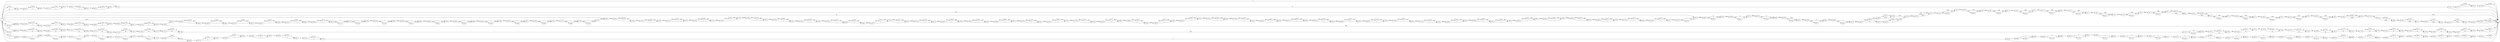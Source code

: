 digraph {
	graph [rankdir=LR]
	node [shape=rectangle]
	2 -> 154 [label=2560]
	154 -> 158 [label=39137]
	158 -> 244 [label=2560]
	158 -> 45015 [label=36577]
	244 -> 263 [label=39137]
	263 -> 284 [label=2560]
	263 -> 45035 [label=36577]
	284 -> 289 [label=39137]
	289 -> 487 [label=2560]
	289 -> 45232 [label=36577]
	487 -> 520 [label=39137]
	520 -> 541 [label=2560]
	520 -> 45252 [label=36577]
	541 -> 577 [label=39137]
	577 -> 598 [label=2560]
	577 -> 45272 [label=36577]
	598 -> 616 [label=39137]
	616 -> 637 [label=2560]
	616 -> 45292 [label=36577]
	637 -> 709 [label=39137]
	709 -> 730 [label=2560]
	709 -> 45312 [label=36577]
	730 -> 763 [label=39137]
	763 -> 784 [label=2560]
	763 -> 45332 [label=36577]
	784 -> 823 [label=39137]
	823 -> 844 [label=2560]
	823 -> 45352 [label=36577]
	844 -> 865 [label=2560]
	844 -> 45372 [label=36577]
	865 -> 874 [label=39137]
	874 -> 898 [label=2560]
	874 -> 931 [label=36577]
	898 -> 1 [label=1]
	898 -> 931 [label=2559]
	931 -> 967 [label=2559]
	931 -> 45463 [label=36577]
	967 -> 1196 [label=39136]
	1196 -> 1217 [label=2563]
	1196 -> 45483 [label=36573]
	1217 -> 1286 [label=39136]
	1286 -> 1307 [label=2559]
	1286 -> 45503 [label=36577]
	1307 -> 1314 [label=39136]
	1314 -> 1337 [label=2559]
	1314 -> 45525 [label=36577]
	1337 -> 1346 [label=39136]
	1346 -> 1385 [label=2559]
	1346 -> 45563 [label=36577]
	1385 -> 1400 [label=39136]
	1400 -> 1430 [label=2559]
	1400 -> 45592 [label=36577]
	1430 -> 1475 [label=39136]
	1475 -> 1 [label=36573]
	1475 -> 1478 [label=2563]
	1478 -> 1499 [label=2559]
	1478 -> 51332 [label=4]
	1499 -> 1556 [label=2563]
	1556 -> 1577 [label=2559]
	1556 -> 51352 [label=4]
	1577 -> 1604 [label=2563]
	1604 -> 1625 [label=2559]
	1604 -> 51372 [label=4]
	1625 -> 2437 [label=2563]
	2437 -> 2458 [label=2559]
	2437 -> 51392 [label=4]
	2458 -> 2502 [label=2563]
	2502 -> 1 [label=4]
	2502 -> 5560 [label=2559]
	5560 -> 1 [label=40]
	5560 -> 5982 [label=2519]
	5982 -> 1 [label=2519]
	7634 -> 7635 [label=1]
	7635 -> 8318 [label=50]
	8318 -> 8338 [label=1]
	8318 -> 17962 [label=49]
	8338 -> 9171 [label=50]
	9171 -> 9192 [label=1]
	9171 -> 17982 [label=49]
	9192 -> 9283 [label=50]
	9283 -> 9304 [label=1]
	9283 -> 18002 [label=49]
	9304 -> 9563 [label=50]
	9563 -> 9583 [label=1]
	9563 -> 18020 [label=49]
	9583 -> 9710 [label=50]
	9710 -> 9713 [label=51]
	9713 -> 10771 [label=50]
	9713 -> 1 [label=1]
	10771 -> 10792 [label=1]
	10771 -> 18040 [label=49]
	10792 -> 11963 [label=50]
	11963 -> 1 [label=1]
	11963 -> 19694 [label=49]
	16753 -> 16897 [label=806]
	16897 -> 16918 [label=81]
	16897 -> 51462 [label=725]
	16918 -> 16960 [label=806]
	16960 -> 16999 [label=81]
	16960 -> 51500 [label=725]
	16999 -> 17047 [label=806]
	17047 -> 17068 [label=81]
	17047 -> 51520 [label=725]
	17068 -> 17071 [label=806]
	17071 -> 17092 [label=81]
	17071 -> 51540 [label=725]
	17092 -> 17146 [label=806]
	17146 -> 17167 [label=81]
	17146 -> 51560 [label=725]
	17167 -> 17194 [label=806]
	17194 -> 17215 [label=81]
	17194 -> 51580 [label=725]
	17215 -> 17247 [label=806]
	17247 -> 17268 [label=81]
	17247 -> 51600 [label=725]
	17268 -> 17341 [label=806]
	17341 -> 17362 [label=81]
	17341 -> 51620 [label=725]
	17362 -> 17367 [label=806]
	17367 -> 17395 [label=81]
	17367 -> 51647 [label=725]
	17395 -> 17404 [label=806]
	17404 -> 17431 [label=81]
	17404 -> 51673 [label=725]
	17431 -> 17467 [label=806]
	17467 -> 17488 [label=81]
	17467 -> 51693 [label=725]
	17488 -> 17527 [label=806]
	17527 -> 17548 [label=81]
	17527 -> 51713 [label=725]
	17548 -> 17608 [label=806]
	17608 -> 17641 [label=81]
	17608 -> 51745 [label=725]
	17641 -> 17674 [label=81]
	17641 -> 51777 [label=725]
	17674 -> 17716 [label=806]
	17716 -> 17737 [label=81]
	17716 -> 51797 [label=725]
	17737 -> 17761 [label=806]
	17761 -> 17782 [label=81]
	17761 -> 51817 [label=725]
	17782 -> 17795 [label=806]
	17795 -> 17816 [label=81]
	17795 -> 51837 [label=725]
	17816 -> 17824 [label=806]
	17824 -> 17845 [label=81]
	17824 -> 51857 [label=725]
	17845 -> 17854 [label=806]
	17854 -> 17875 [label=81]
	17854 -> 51877 [label=725]
	17875 -> 17944 [label=806]
	17944 -> 1 [label=81]
	17944 -> 56616 [label=725]
	17962 -> 8338 [label=49]
	17982 -> 9192 [label=49]
	18002 -> 9304 [label=49]
	18020 -> 9583 [label=49]
	18040 -> 10792 [label=49]
	19694 -> 1 [label=49]
	19695 -> 19726 [label=310]
	19726 -> 19765 [label=1]
	19726 -> 51105 [label=309]
	19765 -> 19780 [label=310]
	19780 -> 19801 [label=1]
	19780 -> 51125 [label=309]
	19801 -> 19849 [label=310]
	19849 -> 19870 [label=1]
	19849 -> 51145 [label=309]
	19870 -> 19885 [label=310]
	19885 -> 19924 [label=1]
	19885 -> 51183 [label=309]
	19924 -> 20008 [label=310]
	20008 -> 20071 [label=1]
	20008 -> 51245 [label=309]
	20071 -> 20119 [label=310]
	20119 -> 20155 [label=1]
	20119 -> 51280 [label=309]
	20155 -> 20188 [label=310]
	20188 -> 20275 [label=1]
	20188 -> 1 [label=309]
	20275 -> 20296 [label=36574]
	20296 -> 20338 [label=1]
	20296 -> 42535 [label=36573]
	20338 -> 20350 [label=36574]
	20350 -> 20380 [label=1]
	20350 -> 42564 [label=36573]
	20380 -> 20476 [label=36574]
	20476 -> 20521 [label=1]
	20476 -> 42608 [label=36573]
	20521 -> 20545 [label=36574]
	20545 -> 20566 [label=1]
	20545 -> 42628 [label=36573]
	20566 -> 20572 [label=36574]
	20572 -> 20593 [label=1]
	20572 -> 42648 [label=36573]
	20593 -> 20662 [label=36574]
	20662 -> 20692 [label=1]
	20662 -> 42677 [label=36573]
	20692 -> 20737 [label=1]
	20692 -> 42721 [label=36573]
	20737 -> 20766 [label=1]
	20737 -> 42749 [label=36573]
	20766 -> 20782 [label=36574]
	20782 -> 20803 [label=1]
	20782 -> 42769 [label=36573]
	20803 -> 20824 [label=36574]
	20824 -> 20883 [label=1]
	20824 -> 42827 [label=36573]
	20883 -> 20892 [label=36574]
	20892 -> 20947 [label=1]
	20892 -> 42881 [label=36573]
	20947 -> 20959 [label=36574]
	20959 -> 20998 [label=1]
	20959 -> 42919 [label=36573]
	20998 -> 21001 [label=36574]
	21001 -> 21028 [label=1]
	21001 -> 42945 [label=36573]
	21028 -> 21040 [label=36574]
	21040 -> 21061 [label=1]
	21040 -> 42965 [label=36573]
	21061 -> 21094 [label=36574]
	21094 -> 21118 [label=1]
	21094 -> 42988 [label=36573]
	21118 -> 21175 [label=36574]
	21175 -> 21196 [label=1]
	21175 -> 43008 [label=36573]
	21196 -> 21217 [label=1]
	21196 -> 43028 [label=36573]
	21217 -> 21300 [label=36574]
	21300 -> 21307 [label=36578]
	21307 -> 21328 [label=1]
	21307 -> 43048 [label=36577]
	21328 -> 21337 [label=36578]
	21337 -> 21358 [label=1]
	21337 -> 43068 [label=36577]
	21358 -> 21447 [label=36578]
	21447 -> 21527 [label=1]
	21447 -> 43147 [label=36577]
	21527 -> 21531 [label=36578]
	21531 -> 21573 [label=1]
	21531 -> 43188 [label=36577]
	21573 -> 21678 [label=36578]
	21678 -> 21720 [label=1]
	21678 -> 43229 [label=36577]
	21720 -> 21846 [label=36578]
	21846 -> 21867 [label=1]
	21846 -> 43249 [label=36577]
	21867 -> 21939 [label=36578]
	21939 -> 21973 [label=1]
	21939 -> 43282 [label=36577]
	21973 -> 22002 [label=36578]
	22002 -> 22023 [label=1]
	22002 -> 43302 [label=36577]
	22023 -> 22035 [label=36578]
	22035 -> 22056 [label=1]
	22035 -> 43322 [label=36577]
	22056 -> 22083 [label=1]
	22056 -> 43348 [label=36577]
	22083 -> 22104 [label=36578]
	22104 -> 22134 [label=1]
	22104 -> 43377 [label=36577]
	22134 -> 22155 [label=1]
	22134 -> 43397 [label=36577]
	22155 -> 22194 [label=36578]
	22194 -> 22237 [label=1]
	22194 -> 43439 [label=36577]
	22237 -> 22339 [label=36578]
	22339 -> 22360 [label=1]
	22339 -> 43459 [label=36577]
	22360 -> 22468 [label=36578]
	22468 -> 22489 [label=1]
	22468 -> 43479 [label=36577]
	22489 -> 22596 [label=36578]
	22596 -> 22617 [label=1]
	22596 -> 43499 [label=36577]
	22617 -> 22620 [label=36578]
	22620 -> 22641 [label=1]
	22620 -> 43519 [label=36577]
	22641 -> 22647 [label=36578]
	22647 -> 22752 [label=1]
	22647 -> 43623 [label=36577]
	22752 -> 22755 [label=36578]
	22755 -> 22834 [label=1]
	22755 -> 43701 [label=36577]
	22834 -> 22839 [label=36578]
	22839 -> 22860 [label=1]
	22839 -> 43721 [label=36577]
	22860 -> 22863 [label=36578]
	22863 -> 22950 [label=1]
	22863 -> 43807 [label=36577]
	22950 -> 22965 [label=36578]
	22965 -> 22986 [label=1]
	22965 -> 43827 [label=36577]
	22986 -> 23073 [label=36578]
	23073 -> 23145 [label=1]
	23073 -> 43898 [label=36577]
	23145 -> 23151 [label=36578]
	23151 -> 23190 [label=1]
	23151 -> 43936 [label=36577]
	23190 -> 23196 [label=36578]
	23196 -> 23232 [label=1]
	23196 -> 43971 [label=36577]
	23232 -> 23238 [label=36578]
	23238 -> 23259 [label=1]
	23238 -> 43991 [label=36577]
	23259 -> 23277 [label=36578]
	23277 -> 23298 [label=1]
	23277 -> 44011 [label=36577]
	23298 -> 23328 [label=36578]
	23328 -> 23436 [label=1]
	23328 -> 44118 [label=36577]
	23436 -> 23448 [label=36578]
	23448 -> 23478 [label=1]
	23448 -> 44147 [label=36577]
	23478 -> 23487 [label=36578]
	23487 -> 23535 [label=1]
	23487 -> 44194 [label=36577]
	23535 -> 23581 [label=36578]
	23581 -> 23602 [label=1]
	23581 -> 44214 [label=36577]
	23602 -> 23745 [label=36578]
	23745 -> 23766 [label=1]
	23745 -> 44234 [label=36577]
	23766 -> 23806 [label=36578]
	23806 -> 23853 [label=1]
	23806 -> 44280 [label=36577]
	23853 -> 23884 [label=36578]
	23884 -> 23911 [label=1]
	23884 -> 44306 [label=36577]
	23911 -> 23950 [label=1]
	23911 -> 44344 [label=36577]
	23950 -> 23965 [label=36578]
	23965 -> 23994 [label=1]
	23965 -> 44372 [label=36577]
	23994 -> 24019 [label=36578]
	24019 -> 24040 [label=1]
	24019 -> 44392 [label=36577]
	24040 -> 24043 [label=36578]
	24043 -> 24079 [label=1]
	24043 -> 44427 [label=36577]
	24079 -> 24082 [label=36578]
	24082 -> 24103 [label=1]
	24082 -> 44447 [label=36577]
	24103 -> 24175 [label=36578]
	24175 -> 24202 [label=1]
	24175 -> 44473 [label=36577]
	24202 -> 24250 [label=36578]
	24250 -> 24307 [label=1]
	24250 -> 44529 [label=36577]
	24307 -> 24313 [label=36578]
	24313 -> 24357 [label=1]
	24313 -> 44572 [label=36577]
	24357 -> 24361 [label=36618]
	24361 -> 24391 [label=41]
	24361 -> 44601 [label=36577]
	24391 -> 24406 [label=36618]
	24406 -> 24427 [label=41]
	24406 -> 44621 [label=36577]
	24427 -> 24478 [label=36618]
	24478 -> 24499 [label=41]
	24478 -> 44641 [label=36577]
	24499 -> 24505 [label=36618]
	24505 -> 24526 [label=36578]
	24505 -> 24798 [label=40]
	24526 -> 24529 [label=36618]
	24529 -> 24550 [label=41]
	24529 -> 44661 [label=36577]
	24550 -> 24592 [label=36618]
	24592 -> 24613 [label=1]
	24592 -> 24818 [label=36617]
	24613 -> 24637 [label=36618]
	24637 -> 24646 [label=36578]
	24637 -> 24667 [label=40]
	24646 -> 24667 [label=1]
	24646 -> 44685 [label=36577]
	24667 -> 24679 [label=41]
	24679 -> 24700 [label=1]
	24679 -> 24867 [label=40]
	24700 -> 24736 [label=41]
	24736 -> 24751 [label=36618]
	24751 -> 2 [label=41]
	24751 -> 154 [label=36577]
	24798 -> 24526 [label=40]
	24818 -> 24613 [label=36617]
	24867 -> 24700 [label=40]
	24868 -> 25170 [label=6]
	25170 -> 25191 [label=3]
	25170 -> 37575 [label=3]
	25191 -> 25304 [label=6]
	25304 -> 25343 [label=3]
	25304 -> 37613 [label=3]
	25343 -> 25388 [label=6]
	25388 -> 25409 [label=3]
	25388 -> 37633 [label=3]
	25409 -> 25594 [label=6]
	25594 -> 25615 [label=3]
	25594 -> 37653 [label=3]
	25615 -> 25714 [label=6]
	25714 -> 25735 [label=3]
	25714 -> 37673 [label=3]
	25735 -> 25842 [label=6]
	25842 -> 1 [label=1]
	25842 -> 26338 [label=5]
	26338 -> 26359 [label=2]
	26338 -> 37693 [label=3]
	26359 -> 26368 [label=5]
	26368 -> 26389 [label=2]
	26368 -> 37713 [label=3]
	26389 -> 26479 [label=5]
	26479 -> 26500 [label=2]
	26479 -> 37733 [label=3]
	26500 -> 26686 [label=5]
	26686 -> 26707 [label=2]
	26686 -> 37753 [label=3]
	26707 -> 26900 [label=5]
	26900 -> 26921 [label=2]
	26900 -> 37773 [label=3]
	26921 -> 27056 [label=5]
	27056 -> 27077 [label=2]
	27056 -> 37793 [label=3]
	27077 -> 27672 [label=5]
	27672 -> 27693 [label=2]
	27672 -> 37813 [label=3]
	27693 -> 28095 [label=5]
	28095 -> 28116 [label=2]
	28095 -> 37833 [label=3]
	28116 -> 28414 [label=5]
	28414 -> 28435 [label=2]
	28414 -> 37853 [label=3]
	28435 -> 28523 [label=5]
	28523 -> 28544 [label=2]
	28523 -> 37873 [label=3]
	28544 -> 28858 [label=5]
	28858 -> 28879 [label=2]
	28858 -> 37893 [label=3]
	28879 -> 28909 [label=5]
	28909 -> 28930 [label=2]
	28909 -> 37913 [label=3]
	28930 -> 28975 [label=5]
	28975 -> 28996 [label=2]
	28975 -> 37933 [label=3]
	28996 -> 29191 [label=5]
	29191 -> 29212 [label=2]
	29191 -> 37953 [label=3]
	29212 -> 29892 [label=5]
	29892 -> 29913 [label=2]
	29892 -> 37973 [label=3]
	29913 -> 29929 [label=5]
	29929 -> 29950 [label=2]
	29929 -> 37993 [label=3]
	29950 -> 29991 [label=5]
	29991 -> 30012 [label=2]
	29991 -> 38013 [label=3]
	30012 -> 30015 [label=5]
	30015 -> 30036 [label=2]
	30015 -> 38033 [label=3]
	30036 -> 30122 [label=5]
	30122 -> 1 [label=3]
	30122 -> 30848 [label=2]
	30848 -> 1 [label=2]
	36830 -> 36960 [label=4]
	36960 -> 36981 [label=3]
	36960 -> 42333 [label=1]
	36981 -> 36996 [label=4]
	36996 -> 37056 [label=3]
	36996 -> 42392 [label=1]
	37056 -> 37305 [label=4]
	37305 -> 37326 [label=3]
	37305 -> 42412 [label=1]
	37326 -> 37342 [label=4]
	37342 -> 37363 [label=3]
	37342 -> 42432 [label=1]
	37363 -> 37413 [label=4]
	37413 -> 37434 [label=3]
	37413 -> 42452 [label=1]
	37434 -> 37449 [label=4]
	37449 -> 37470 [label=3]
	37449 -> 42472 [label=1]
	37470 -> 37498 [label=4]
	37498 -> 37519 [label=3]
	37498 -> 42492 [label=1]
	37519 -> 24868 [label=4]
	37575 -> 25191 [label=3]
	37613 -> 25343 [label=3]
	37633 -> 25409 [label=3]
	37653 -> 25615 [label=3]
	37673 -> 25735 [label=3]
	37693 -> 26359 [label=3]
	37713 -> 26389 [label=3]
	37733 -> 26500 [label=3]
	37753 -> 26707 [label=3]
	37773 -> 26921 [label=3]
	37793 -> 27077 [label=3]
	37813 -> 27693 [label=3]
	37833 -> 28116 [label=3]
	37853 -> 28435 [label=3]
	37873 -> 28544 [label=3]
	37893 -> 28879 [label=3]
	37913 -> 28930 [label=3]
	37933 -> 28996 [label=3]
	37953 -> 29212 [label=3]
	37973 -> 29913 [label=3]
	37993 -> 29950 [label=3]
	38013 -> 30012 [label=3]
	38033 -> 30036 [label=3]
	42313 -> 36830 [label=1]
	42333 -> 36981 [label=1]
	42392 -> 37056 [label=1]
	42412 -> 37326 [label=1]
	42432 -> 37363 [label=1]
	42452 -> 37434 [label=1]
	42472 -> 37470 [label=1]
	42492 -> 37519 [label=1]
	42535 -> 20338 [label=36573]
	42564 -> 20380 [label=36573]
	42608 -> 20521 [label=36573]
	42628 -> 20566 [label=36573]
	42648 -> 20593 [label=36573]
	42677 -> 20692 [label=36573]
	42721 -> 20737 [label=36573]
	42749 -> 20766 [label=36573]
	42769 -> 20803 [label=36573]
	42827 -> 20883 [label=36573]
	42881 -> 20947 [label=36573]
	42919 -> 20998 [label=36573]
	42945 -> 21028 [label=36573]
	42965 -> 21061 [label=36573]
	42988 -> 21118 [label=36573]
	43008 -> 21196 [label=36573]
	43028 -> 21217 [label=36573]
	43048 -> 21328 [label=36577]
	43068 -> 21358 [label=36577]
	43147 -> 21527 [label=36577]
	43188 -> 21573 [label=36577]
	43229 -> 21720 [label=36577]
	43249 -> 21867 [label=36577]
	43282 -> 21973 [label=36577]
	43302 -> 22023 [label=36577]
	43322 -> 22056 [label=36577]
	43348 -> 22083 [label=36577]
	43377 -> 22134 [label=36577]
	43397 -> 22155 [label=36577]
	43439 -> 22237 [label=36577]
	43459 -> 22360 [label=36577]
	43479 -> 22489 [label=36577]
	43499 -> 22617 [label=36577]
	43519 -> 22641 [label=36577]
	43623 -> 22752 [label=36577]
	43701 -> 22834 [label=36577]
	43721 -> 22860 [label=36577]
	43807 -> 22950 [label=36577]
	43827 -> 22986 [label=36577]
	43898 -> 23145 [label=36577]
	43936 -> 23190 [label=36577]
	43971 -> 23232 [label=36577]
	43991 -> 23259 [label=36577]
	44011 -> 23298 [label=36577]
	44118 -> 23436 [label=36577]
	44147 -> 23478 [label=36577]
	44194 -> 23535 [label=36577]
	44214 -> 23602 [label=36577]
	44234 -> 23766 [label=36577]
	44280 -> 23853 [label=36577]
	44306 -> 23911 [label=36577]
	44344 -> 23950 [label=36577]
	44372 -> 23994 [label=36577]
	44392 -> 24040 [label=36577]
	44427 -> 24079 [label=36577]
	44447 -> 24103 [label=36577]
	44473 -> 24202 [label=36577]
	44529 -> 24307 [label=36577]
	44572 -> 24357 [label=36577]
	44601 -> 24391 [label=36577]
	44621 -> 24427 [label=36577]
	44641 -> 24499 [label=36577]
	44661 -> 24550 [label=36577]
	44685 -> 44706 [label=36573]
	44685 -> 51312 [label=4]
	44706 -> 24736 [label=36577]
	45015 -> 244 [label=36577]
	45035 -> 284 [label=36577]
	45232 -> 487 [label=36577]
	45252 -> 541 [label=36577]
	45272 -> 598 [label=36577]
	45292 -> 637 [label=36577]
	45312 -> 730 [label=36577]
	45332 -> 784 [label=36577]
	45352 -> 844 [label=36577]
	45372 -> 865 [label=36577]
	45463 -> 967 [label=36577]
	45483 -> 1217 [label=36573]
	45503 -> 1307 [label=36577]
	45525 -> 1337 [label=36577]
	45563 -> 1385 [label=36577]
	45592 -> 1430 [label=36577]
	51067 -> 19695 [label=309]
	51105 -> 19765 [label=309]
	51125 -> 19801 [label=309]
	51145 -> 19870 [label=309]
	51183 -> 19924 [label=309]
	51245 -> 20071 [label=309]
	51280 -> 20155 [label=309]
	51312 -> 44706 [label=4]
	51332 -> 1499 [label=4]
	51352 -> 1577 [label=4]
	51372 -> 1625 [label=4]
	51392 -> 2458 [label=4]
	51442 -> 16753 [label=725]
	51462 -> 16918 [label=725]
	51500 -> 16999 [label=725]
	51520 -> 17068 [label=725]
	51540 -> 17092 [label=725]
	51560 -> 17167 [label=725]
	51580 -> 17215 [label=725]
	51600 -> 17268 [label=725]
	51620 -> 17362 [label=725]
	51647 -> 17395 [label=725]
	51673 -> 17431 [label=725]
	51693 -> 17488 [label=725]
	51713 -> 17548 [label=725]
	51745 -> 17641 [label=725]
	51777 -> 17674 [label=725]
	51797 -> 17737 [label=725]
	51817 -> 17782 [label=725]
	51837 -> 17816 [label=725]
	51857 -> 17845 [label=725]
	51877 -> 17875 [label=725]
	56616 -> 1 [label=725]
	0 -> 2 [label=2519]
	0 -> 7635 [label=49]
	0 -> 19695 [label=1]
	0 -> 24357 [label=40]
	0 -> 24868 [label=2]
	0 -> 36830 [label=3]
	0 -> 21300 [label=4]
	0 -> 9710 [label=1]
	0 -> 7634 [label=1]
	0 -> 16753 [label=81]
	0 -> 1 [label=2]
	0 -> 42313 [label=1]
	0 -> 20275 [label=36573]
	0 -> 51067 [label=309]
	0 -> 51442 [label=725]
}
